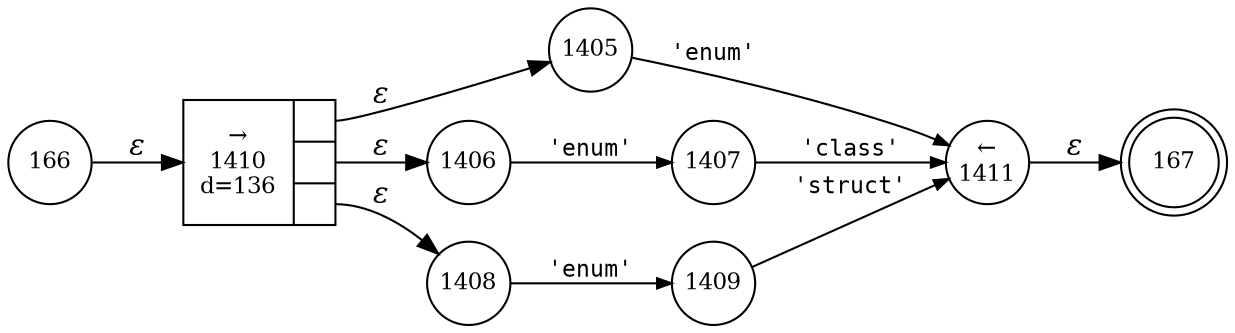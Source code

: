 digraph ATN {
rankdir=LR;
s167[fontsize=11, label="167", shape=doublecircle, fixedsize=true, width=.6];
s1408[fontsize=11,label="1408", shape=circle, fixedsize=true, width=.55, peripheries=1];
s1409[fontsize=11,label="1409", shape=circle, fixedsize=true, width=.55, peripheries=1];
s1410[fontsize=11,label="{&rarr;\n1410\nd=136|{<p0>|<p1>|<p2>}}", shape=record, fixedsize=false, peripheries=1];
s1411[fontsize=11,label="&larr;\n1411", shape=circle, fixedsize=true, width=.55, peripheries=1];
s166[fontsize=11,label="166", shape=circle, fixedsize=true, width=.55, peripheries=1];
s1405[fontsize=11,label="1405", shape=circle, fixedsize=true, width=.55, peripheries=1];
s1406[fontsize=11,label="1406", shape=circle, fixedsize=true, width=.55, peripheries=1];
s1407[fontsize=11,label="1407", shape=circle, fixedsize=true, width=.55, peripheries=1];
s166 -> s1410 [fontname="Times-Italic", label="&epsilon;"];
s1410:p0 -> s1405 [fontname="Times-Italic", label="&epsilon;"];
s1410:p1 -> s1406 [fontname="Times-Italic", label="&epsilon;"];
s1410:p2 -> s1408 [fontname="Times-Italic", label="&epsilon;"];
s1405 -> s1411 [fontsize=11, fontname="Courier", arrowsize=.7, label = "'enum'", arrowhead = normal];
s1406 -> s1407 [fontsize=11, fontname="Courier", arrowsize=.7, label = "'enum'", arrowhead = normal];
s1408 -> s1409 [fontsize=11, fontname="Courier", arrowsize=.7, label = "'enum'", arrowhead = normal];
s1411 -> s167 [fontname="Times-Italic", label="&epsilon;"];
s1407 -> s1411 [fontsize=11, fontname="Courier", arrowsize=.7, label = "'class'", arrowhead = normal];
s1409 -> s1411 [fontsize=11, fontname="Courier", arrowsize=.7, label = "'struct'", arrowhead = normal];
}